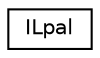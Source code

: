digraph "Graphical Class Hierarchy"
{
  edge [fontname="Helvetica",fontsize="10",labelfontname="Helvetica",labelfontsize="10"];
  node [fontname="Helvetica",fontsize="10",shape=record];
  rankdir="LR";
  Node1 [label="ILpal",height=0.2,width=0.4,color="black", fillcolor="white", style="filled",URL="$struct_i_lpal.html",tooltip="Basic Palette struct. "];
}
